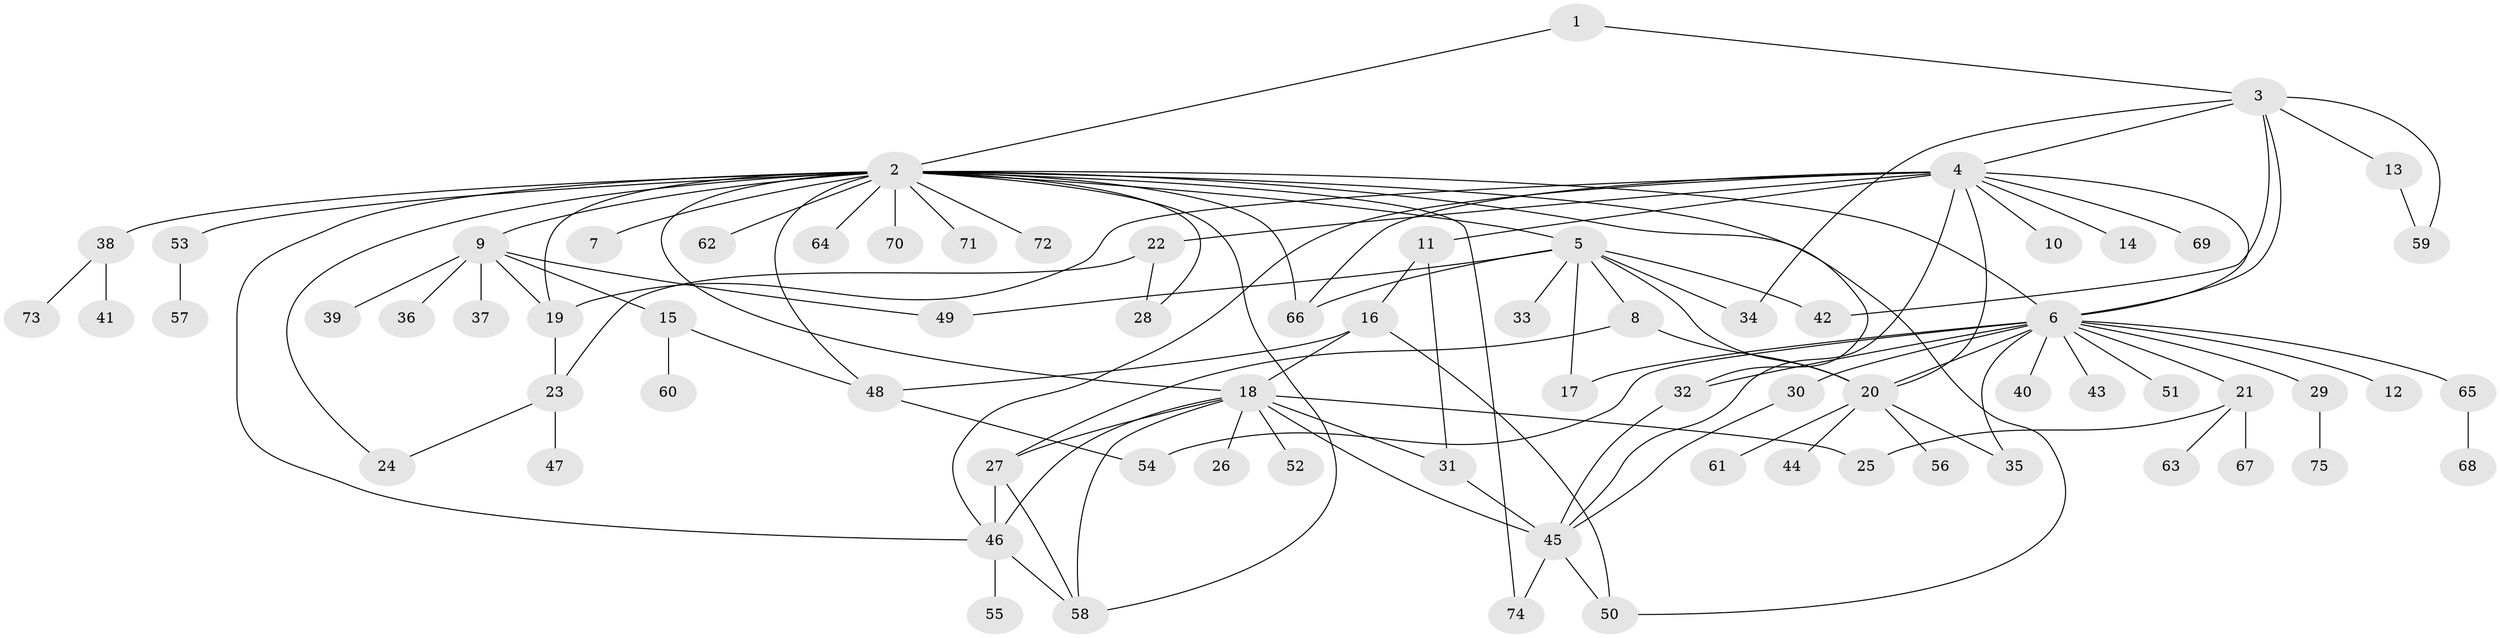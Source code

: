 // original degree distribution, {2: 0.20754716981132076, 26: 0.009433962264150943, 9: 0.018867924528301886, 14: 0.009433962264150943, 10: 0.009433962264150943, 19: 0.009433962264150943, 1: 0.4811320754716981, 4: 0.10377358490566038, 8: 0.009433962264150943, 3: 0.09433962264150944, 6: 0.009433962264150943, 11: 0.009433962264150943, 5: 0.018867924528301886, 7: 0.009433962264150943}
// Generated by graph-tools (version 1.1) at 2025/50/03/04/25 22:50:22]
// undirected, 75 vertices, 113 edges
graph export_dot {
  node [color=gray90,style=filled];
  1;
  2;
  3;
  4;
  5;
  6;
  7;
  8;
  9;
  10;
  11;
  12;
  13;
  14;
  15;
  16;
  17;
  18;
  19;
  20;
  21;
  22;
  23;
  24;
  25;
  26;
  27;
  28;
  29;
  30;
  31;
  32;
  33;
  34;
  35;
  36;
  37;
  38;
  39;
  40;
  41;
  42;
  43;
  44;
  45;
  46;
  47;
  48;
  49;
  50;
  51;
  52;
  53;
  54;
  55;
  56;
  57;
  58;
  59;
  60;
  61;
  62;
  63;
  64;
  65;
  66;
  67;
  68;
  69;
  70;
  71;
  72;
  73;
  74;
  75;
  1 -- 2 [weight=1.0];
  1 -- 3 [weight=1.0];
  2 -- 5 [weight=1.0];
  2 -- 6 [weight=1.0];
  2 -- 7 [weight=1.0];
  2 -- 9 [weight=1.0];
  2 -- 18 [weight=1.0];
  2 -- 19 [weight=1.0];
  2 -- 24 [weight=1.0];
  2 -- 28 [weight=2.0];
  2 -- 32 [weight=1.0];
  2 -- 38 [weight=1.0];
  2 -- 46 [weight=1.0];
  2 -- 48 [weight=2.0];
  2 -- 50 [weight=1.0];
  2 -- 53 [weight=1.0];
  2 -- 58 [weight=1.0];
  2 -- 62 [weight=1.0];
  2 -- 64 [weight=1.0];
  2 -- 66 [weight=1.0];
  2 -- 70 [weight=1.0];
  2 -- 71 [weight=1.0];
  2 -- 72 [weight=1.0];
  2 -- 74 [weight=1.0];
  3 -- 4 [weight=1.0];
  3 -- 6 [weight=1.0];
  3 -- 13 [weight=1.0];
  3 -- 34 [weight=1.0];
  3 -- 42 [weight=1.0];
  3 -- 59 [weight=1.0];
  4 -- 6 [weight=1.0];
  4 -- 10 [weight=1.0];
  4 -- 11 [weight=1.0];
  4 -- 14 [weight=1.0];
  4 -- 19 [weight=1.0];
  4 -- 20 [weight=1.0];
  4 -- 22 [weight=1.0];
  4 -- 45 [weight=1.0];
  4 -- 46 [weight=1.0];
  4 -- 66 [weight=1.0];
  4 -- 69 [weight=1.0];
  5 -- 8 [weight=1.0];
  5 -- 17 [weight=1.0];
  5 -- 20 [weight=1.0];
  5 -- 33 [weight=1.0];
  5 -- 34 [weight=1.0];
  5 -- 42 [weight=1.0];
  5 -- 49 [weight=1.0];
  5 -- 66 [weight=1.0];
  6 -- 12 [weight=1.0];
  6 -- 17 [weight=1.0];
  6 -- 20 [weight=1.0];
  6 -- 21 [weight=1.0];
  6 -- 29 [weight=1.0];
  6 -- 30 [weight=1.0];
  6 -- 32 [weight=2.0];
  6 -- 35 [weight=1.0];
  6 -- 40 [weight=1.0];
  6 -- 43 [weight=1.0];
  6 -- 51 [weight=1.0];
  6 -- 54 [weight=1.0];
  6 -- 65 [weight=1.0];
  8 -- 20 [weight=1.0];
  8 -- 27 [weight=1.0];
  9 -- 15 [weight=1.0];
  9 -- 19 [weight=1.0];
  9 -- 36 [weight=1.0];
  9 -- 37 [weight=1.0];
  9 -- 39 [weight=1.0];
  9 -- 49 [weight=1.0];
  11 -- 16 [weight=1.0];
  11 -- 31 [weight=1.0];
  13 -- 59 [weight=1.0];
  15 -- 48 [weight=1.0];
  15 -- 60 [weight=1.0];
  16 -- 18 [weight=1.0];
  16 -- 48 [weight=2.0];
  16 -- 50 [weight=1.0];
  18 -- 25 [weight=1.0];
  18 -- 26 [weight=1.0];
  18 -- 27 [weight=1.0];
  18 -- 31 [weight=1.0];
  18 -- 45 [weight=1.0];
  18 -- 46 [weight=1.0];
  18 -- 52 [weight=1.0];
  18 -- 58 [weight=1.0];
  19 -- 23 [weight=1.0];
  20 -- 35 [weight=1.0];
  20 -- 44 [weight=1.0];
  20 -- 56 [weight=1.0];
  20 -- 61 [weight=1.0];
  21 -- 25 [weight=1.0];
  21 -- 63 [weight=1.0];
  21 -- 67 [weight=1.0];
  22 -- 23 [weight=1.0];
  22 -- 28 [weight=1.0];
  23 -- 24 [weight=1.0];
  23 -- 47 [weight=1.0];
  27 -- 46 [weight=1.0];
  27 -- 58 [weight=1.0];
  29 -- 75 [weight=1.0];
  30 -- 45 [weight=1.0];
  31 -- 45 [weight=1.0];
  32 -- 45 [weight=1.0];
  38 -- 41 [weight=1.0];
  38 -- 73 [weight=1.0];
  45 -- 50 [weight=1.0];
  45 -- 74 [weight=1.0];
  46 -- 55 [weight=1.0];
  46 -- 58 [weight=1.0];
  48 -- 54 [weight=1.0];
  53 -- 57 [weight=1.0];
  65 -- 68 [weight=1.0];
}
